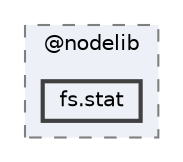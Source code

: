 digraph "pkiclassroomrescheduler/src/main/frontend/node_modules/@nodelib/fs.stat"
{
 // LATEX_PDF_SIZE
  bgcolor="transparent";
  edge [fontname=Helvetica,fontsize=10,labelfontname=Helvetica,labelfontsize=10];
  node [fontname=Helvetica,fontsize=10,shape=box,height=0.2,width=0.4];
  compound=true
  subgraph clusterdir_ee54ec20a0b80b4955f62a70b814e7fd {
    graph [ bgcolor="#edf0f7", pencolor="grey50", label="@nodelib", fontname=Helvetica,fontsize=10 style="filled,dashed", URL="dir_ee54ec20a0b80b4955f62a70b814e7fd.html",tooltip=""]
  dir_01dfe9ff14416fefceb7e7015a3ce47b [label="fs.stat", fillcolor="#edf0f7", color="grey25", style="filled,bold", URL="dir_01dfe9ff14416fefceb7e7015a3ce47b.html",tooltip=""];
  }
}
